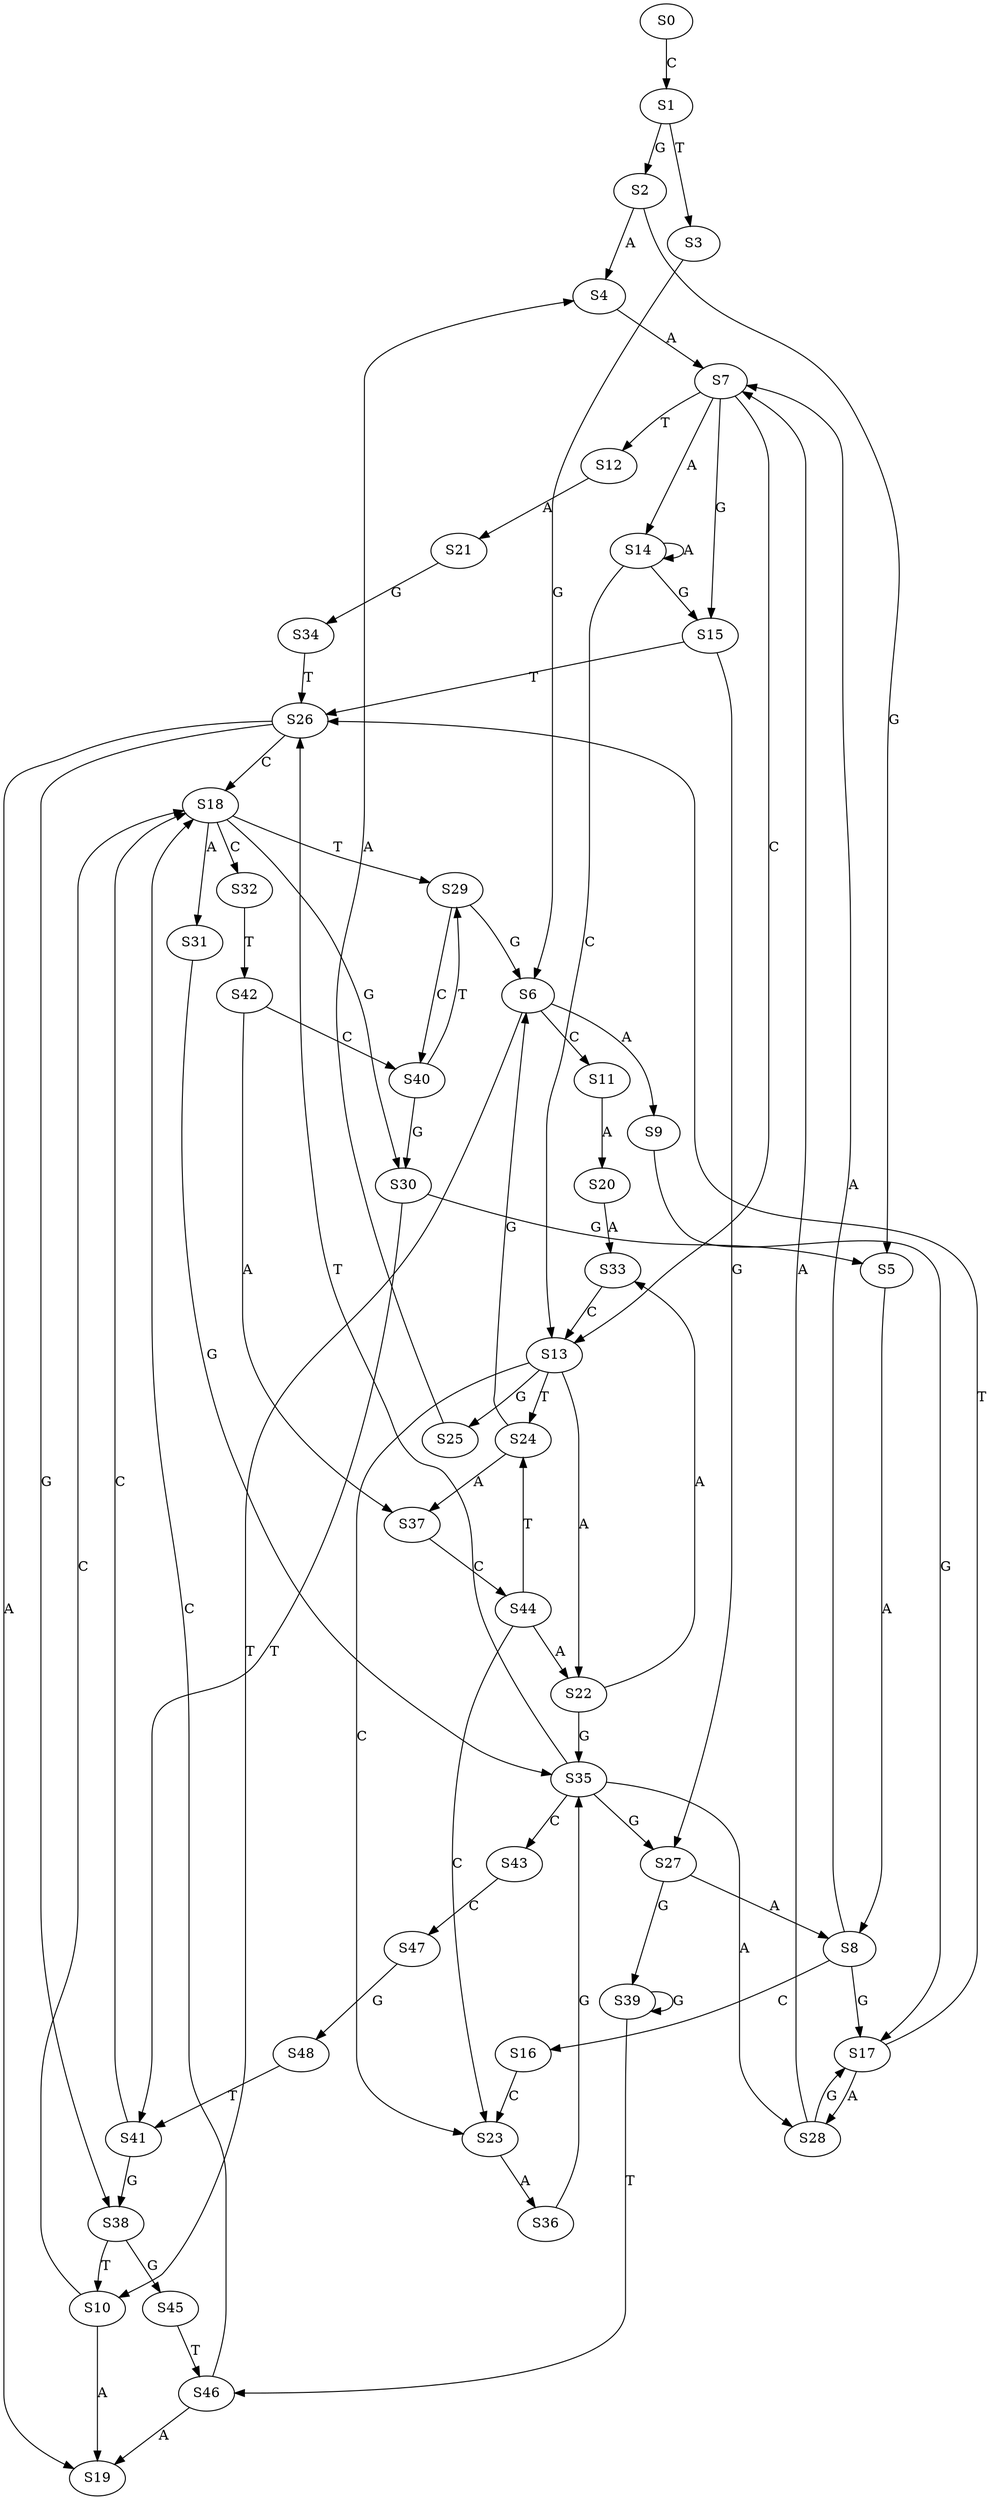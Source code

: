 strict digraph  {
	S0 -> S1 [ label = C ];
	S1 -> S2 [ label = G ];
	S1 -> S3 [ label = T ];
	S2 -> S4 [ label = A ];
	S2 -> S5 [ label = G ];
	S3 -> S6 [ label = G ];
	S4 -> S7 [ label = A ];
	S5 -> S8 [ label = A ];
	S6 -> S9 [ label = A ];
	S6 -> S10 [ label = T ];
	S6 -> S11 [ label = C ];
	S7 -> S12 [ label = T ];
	S7 -> S13 [ label = C ];
	S7 -> S14 [ label = A ];
	S7 -> S15 [ label = G ];
	S8 -> S7 [ label = A ];
	S8 -> S16 [ label = C ];
	S8 -> S17 [ label = G ];
	S9 -> S17 [ label = G ];
	S10 -> S18 [ label = C ];
	S10 -> S19 [ label = A ];
	S11 -> S20 [ label = A ];
	S12 -> S21 [ label = A ];
	S13 -> S22 [ label = A ];
	S13 -> S23 [ label = C ];
	S13 -> S24 [ label = T ];
	S13 -> S25 [ label = G ];
	S14 -> S15 [ label = G ];
	S14 -> S13 [ label = C ];
	S14 -> S14 [ label = A ];
	S15 -> S26 [ label = T ];
	S15 -> S27 [ label = G ];
	S16 -> S23 [ label = C ];
	S17 -> S26 [ label = T ];
	S17 -> S28 [ label = A ];
	S18 -> S29 [ label = T ];
	S18 -> S30 [ label = G ];
	S18 -> S31 [ label = A ];
	S18 -> S32 [ label = C ];
	S20 -> S33 [ label = A ];
	S21 -> S34 [ label = G ];
	S22 -> S35 [ label = G ];
	S22 -> S33 [ label = A ];
	S23 -> S36 [ label = A ];
	S24 -> S37 [ label = A ];
	S24 -> S6 [ label = G ];
	S25 -> S4 [ label = A ];
	S26 -> S19 [ label = A ];
	S26 -> S18 [ label = C ];
	S26 -> S38 [ label = G ];
	S27 -> S8 [ label = A ];
	S27 -> S39 [ label = G ];
	S28 -> S17 [ label = G ];
	S28 -> S7 [ label = A ];
	S29 -> S6 [ label = G ];
	S29 -> S40 [ label = C ];
	S30 -> S5 [ label = G ];
	S30 -> S41 [ label = T ];
	S31 -> S35 [ label = G ];
	S32 -> S42 [ label = T ];
	S33 -> S13 [ label = C ];
	S34 -> S26 [ label = T ];
	S35 -> S27 [ label = G ];
	S35 -> S26 [ label = T ];
	S35 -> S43 [ label = C ];
	S35 -> S28 [ label = A ];
	S36 -> S35 [ label = G ];
	S37 -> S44 [ label = C ];
	S38 -> S10 [ label = T ];
	S38 -> S45 [ label = G ];
	S39 -> S46 [ label = T ];
	S39 -> S39 [ label = G ];
	S40 -> S29 [ label = T ];
	S40 -> S30 [ label = G ];
	S41 -> S18 [ label = C ];
	S41 -> S38 [ label = G ];
	S42 -> S37 [ label = A ];
	S42 -> S40 [ label = C ];
	S43 -> S47 [ label = C ];
	S44 -> S23 [ label = C ];
	S44 -> S24 [ label = T ];
	S44 -> S22 [ label = A ];
	S45 -> S46 [ label = T ];
	S46 -> S19 [ label = A ];
	S46 -> S18 [ label = C ];
	S47 -> S48 [ label = G ];
	S48 -> S41 [ label = T ];
}
